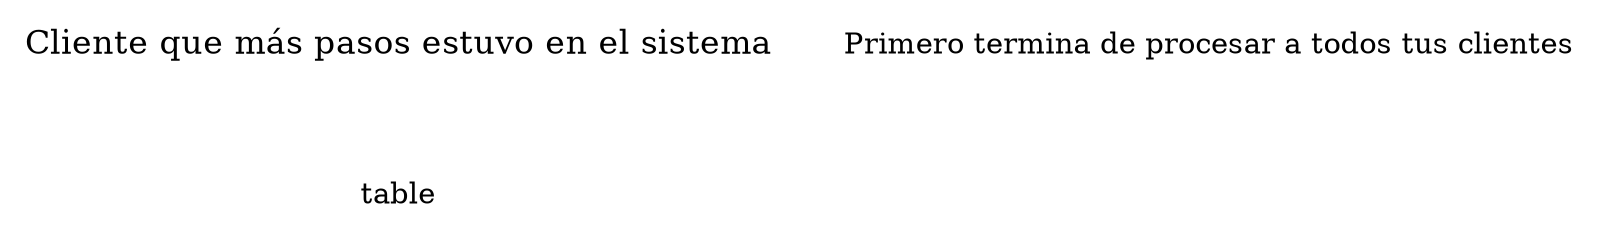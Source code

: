 digraph G {
node [shape=plaintext];
title [label="Cliente que más pasos estuvo en el sistema" shape=none fontsize=16];
message [label="Primero termina de procesar a todos tus clientes"]
title -> table [style=invis];
}

